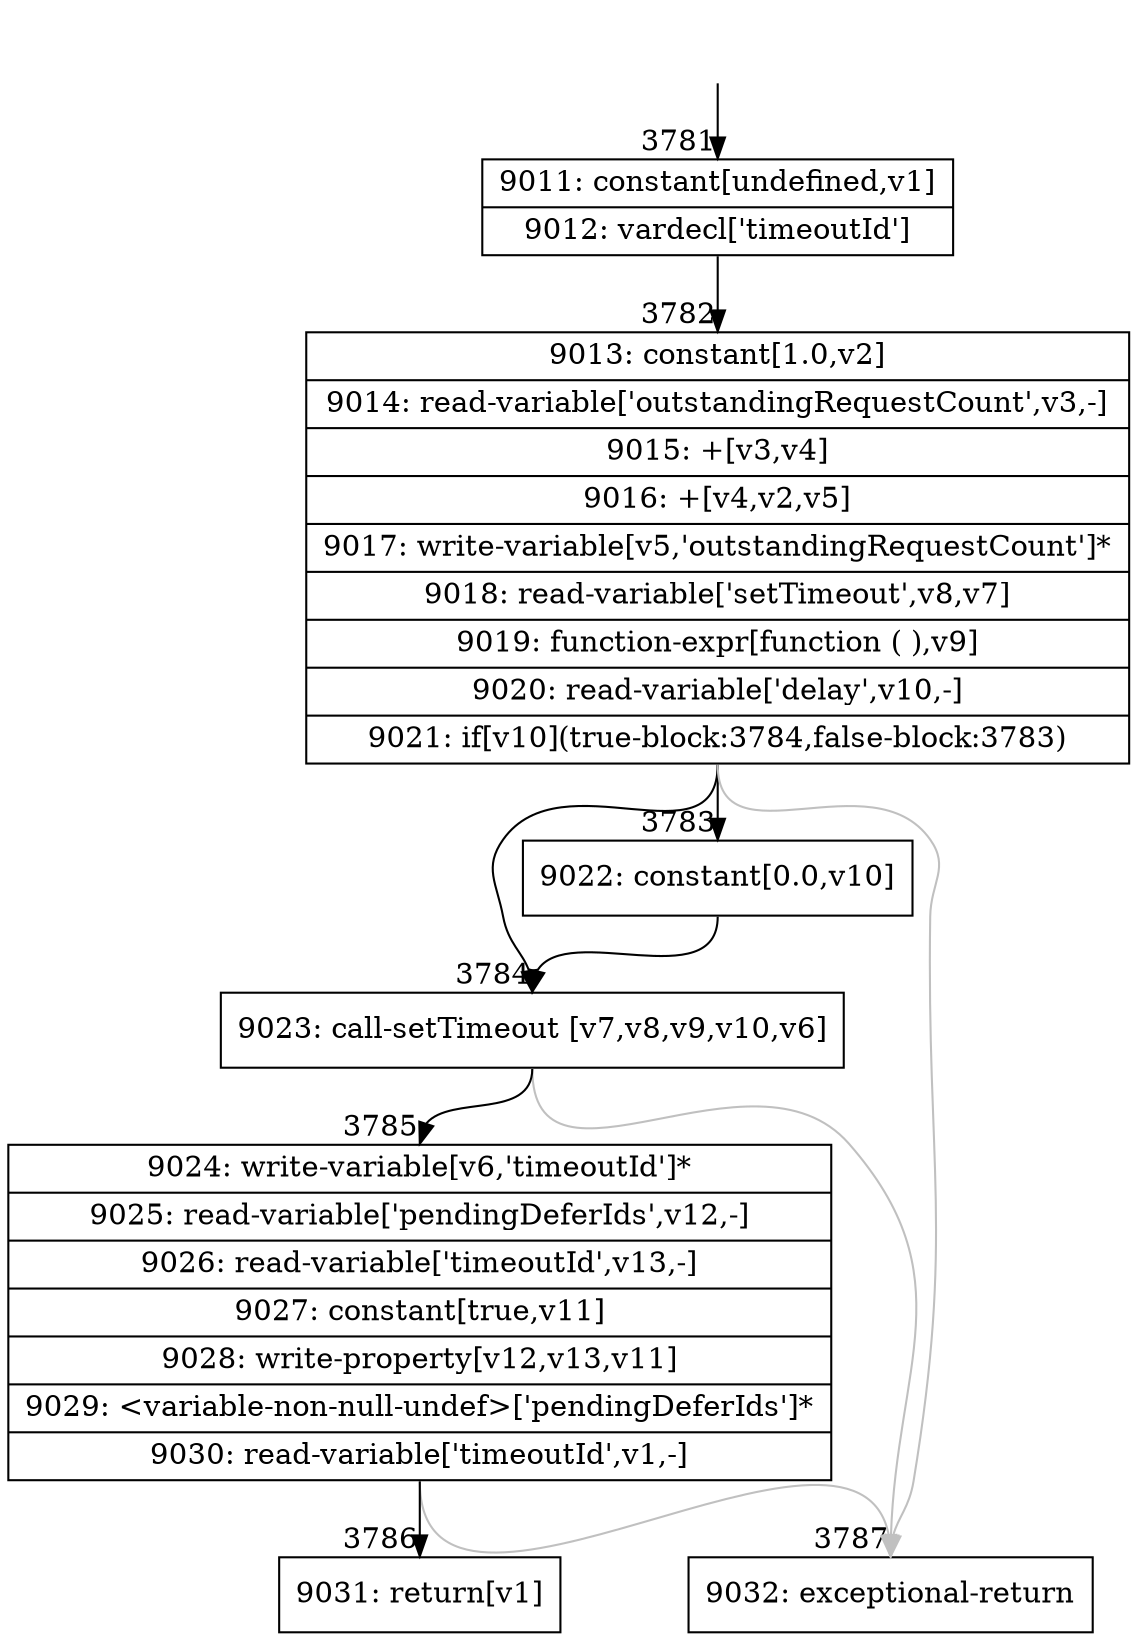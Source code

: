 digraph {
rankdir="TD"
BB_entry313[shape=none,label=""];
BB_entry313 -> BB3781 [tailport=s, headport=n, headlabel="    3781"]
BB3781 [shape=record label="{9011: constant[undefined,v1]|9012: vardecl['timeoutId']}" ] 
BB3781 -> BB3782 [tailport=s, headport=n, headlabel="      3782"]
BB3782 [shape=record label="{9013: constant[1.0,v2]|9014: read-variable['outstandingRequestCount',v3,-]|9015: +[v3,v4]|9016: +[v4,v2,v5]|9017: write-variable[v5,'outstandingRequestCount']*|9018: read-variable['setTimeout',v8,v7]|9019: function-expr[function ( ),v9]|9020: read-variable['delay',v10,-]|9021: if[v10](true-block:3784,false-block:3783)}" ] 
BB3782 -> BB3784 [tailport=s, headport=n, headlabel="      3784"]
BB3782 -> BB3783 [tailport=s, headport=n, headlabel="      3783"]
BB3782 -> BB3787 [tailport=s, headport=n, color=gray, headlabel="      3787"]
BB3783 [shape=record label="{9022: constant[0.0,v10]}" ] 
BB3783 -> BB3784 [tailport=s, headport=n]
BB3784 [shape=record label="{9023: call-setTimeout [v7,v8,v9,v10,v6]}" ] 
BB3784 -> BB3785 [tailport=s, headport=n, headlabel="      3785"]
BB3784 -> BB3787 [tailport=s, headport=n, color=gray]
BB3785 [shape=record label="{9024: write-variable[v6,'timeoutId']*|9025: read-variable['pendingDeferIds',v12,-]|9026: read-variable['timeoutId',v13,-]|9027: constant[true,v11]|9028: write-property[v12,v13,v11]|9029: \<variable-non-null-undef\>['pendingDeferIds']*|9030: read-variable['timeoutId',v1,-]}" ] 
BB3785 -> BB3786 [tailport=s, headport=n, headlabel="      3786"]
BB3785 -> BB3787 [tailport=s, headport=n, color=gray]
BB3786 [shape=record label="{9031: return[v1]}" ] 
BB3787 [shape=record label="{9032: exceptional-return}" ] 
//#$~ 5671
}
